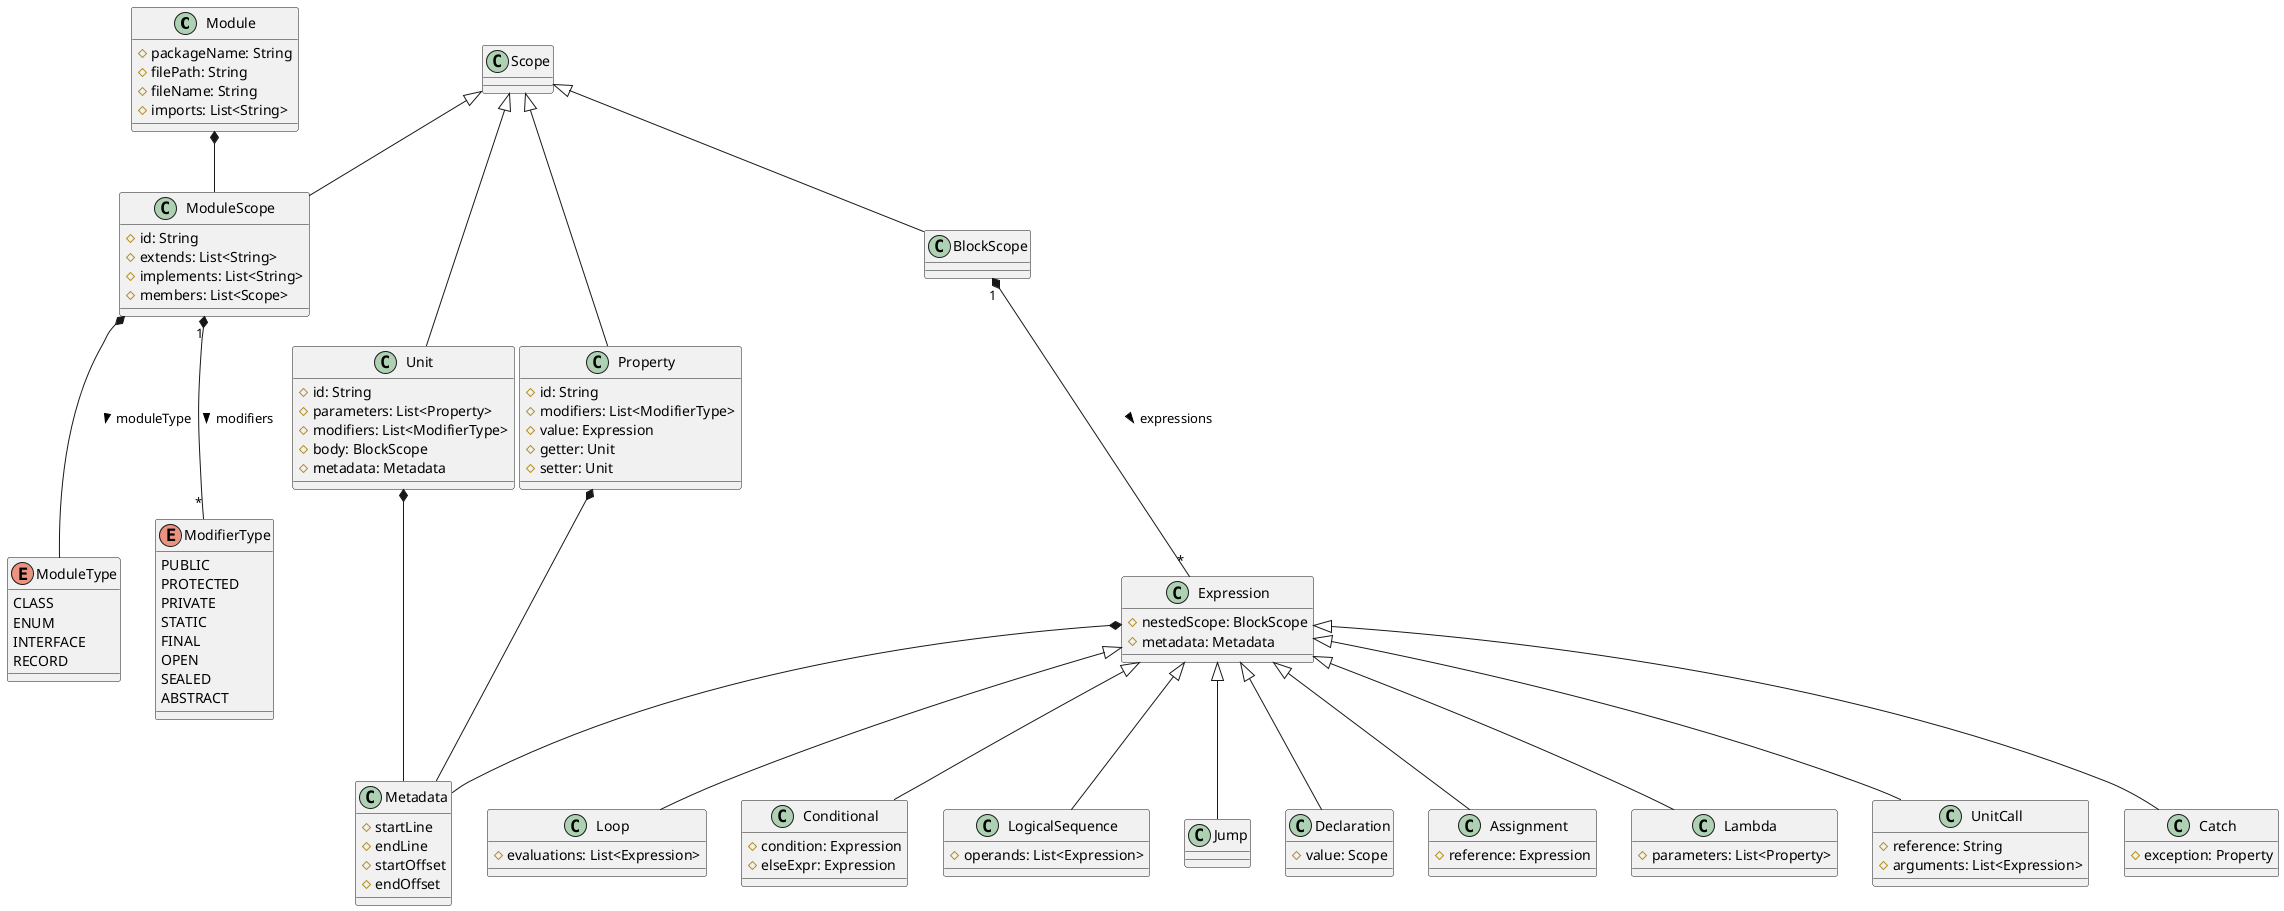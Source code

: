 @startuml
class Module
class Scope
class ModuleScope
class Unit
class Property
class Expression
class BlockScope
class Metadata

class Loop
class Conditional
class LogicalSequence
class Jump
class Declaration
class Assignment
class Lambda
class UnitCall

enum ModuleType {
    CLASS
    ENUM
    INTERFACE
    RECORD
}

enum ModifierType {
    PUBLIC
    PROTECTED
    PRIVATE
    STATIC
    FINAL
    OPEN
    SEALED
    ABSTRACT
}

Module : # packageName: String
Module : # filePath: String
Module : # fileName: String
Module : # imports: List<String>
Module *-- ModuleScope

Scope <|-- ModuleScope
Scope <|-- Unit
Scope <|-- Property
Scope <|-- BlockScope

ModuleScope : # id: String
ModuleScope : # extends: List<String>
ModuleScope : # implements: List<String>
ModuleScope : # members: List<Scope>
ModuleScope "1" *-- "*" ModifierType : modifiers >
ModuleScope *-- ModuleType : moduleType >

Unit : # id: String
Unit : # parameters: List<Property>
Unit : # modifiers: List<ModifierType>
Unit : # body: BlockScope
Unit : # metadata: Metadata

Property : # id: String
Property : # modifiers: List<ModifierType>
Property : # value: Expression
Property : # getter: Unit
Property : # setter: Unit

BlockScope "1" *-- "*" Expression : expressions >

Expression : # nestedScope: BlockScope
Expression : # metadata: Metadata

Expression <|-- Loop
Expression <|-- Conditional
Expression <|-- LogicalSequence
Expression <|-- Jump
Expression <|-- Declaration
Expression <|-- Assignment
Expression <|-- Lambda
Expression <|-- UnitCall
Expression <|-- Catch

Catch : # exception: Property

Loop : # evaluations: List<Expression>

Conditional : # condition: Expression
Conditional : # elseExpr: Expression

LogicalSequence : # operands: List<Expression>

Lambda : # parameters: List<Property>

UnitCall : # reference: String
UnitCall : # arguments: List<Expression>

Declaration : # value: Scope

Assignment : # reference: Expression

Unit *-- Metadata
Property *-- Metadata
Expression *-- Metadata

Metadata : # startLine
Metadata : # endLine
Metadata : # startOffset
Metadata : # endOffset

@enduml